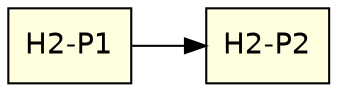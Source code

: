 digraph ColaPacientes {
    graph [rankdir=LR];
    node [shape=box, style=filled, fillcolor=lightyellow, fontname="Helvetica"];

    

        n1 [label="H2-P1"];

    
        n2 [label="H2-P2"];

    
            n1 -> n2;
        
}
